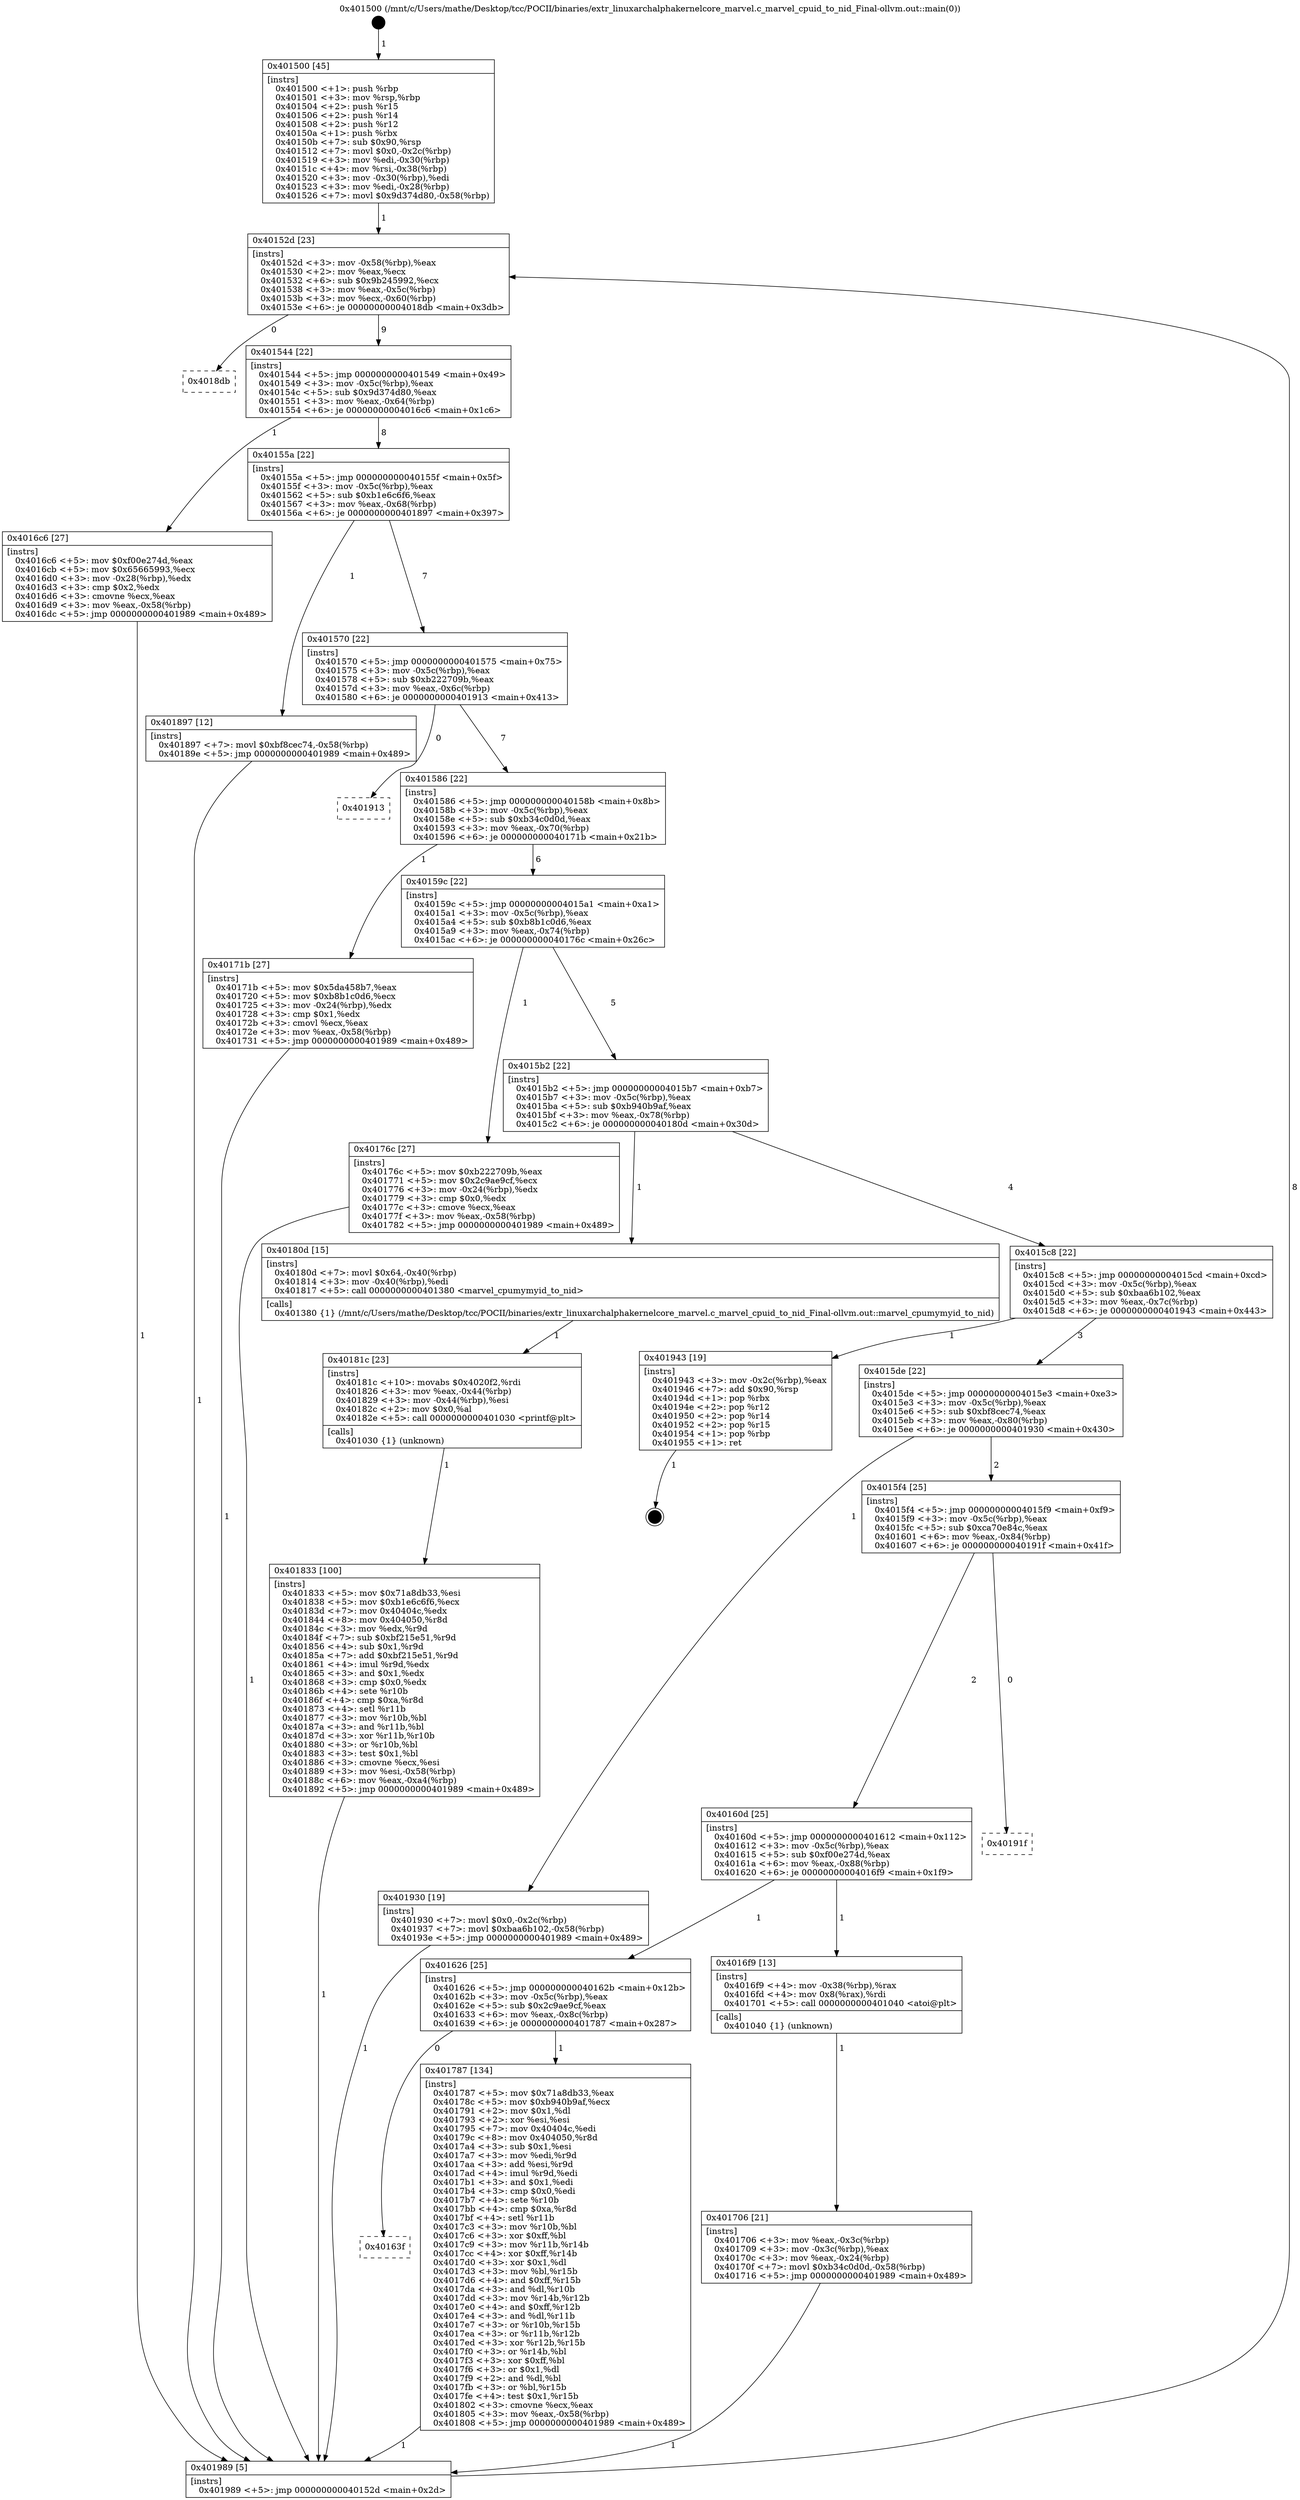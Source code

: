 digraph "0x401500" {
  label = "0x401500 (/mnt/c/Users/mathe/Desktop/tcc/POCII/binaries/extr_linuxarchalphakernelcore_marvel.c_marvel_cpuid_to_nid_Final-ollvm.out::main(0))"
  labelloc = "t"
  node[shape=record]

  Entry [label="",width=0.3,height=0.3,shape=circle,fillcolor=black,style=filled]
  "0x40152d" [label="{
     0x40152d [23]\l
     | [instrs]\l
     &nbsp;&nbsp;0x40152d \<+3\>: mov -0x58(%rbp),%eax\l
     &nbsp;&nbsp;0x401530 \<+2\>: mov %eax,%ecx\l
     &nbsp;&nbsp;0x401532 \<+6\>: sub $0x9b245992,%ecx\l
     &nbsp;&nbsp;0x401538 \<+3\>: mov %eax,-0x5c(%rbp)\l
     &nbsp;&nbsp;0x40153b \<+3\>: mov %ecx,-0x60(%rbp)\l
     &nbsp;&nbsp;0x40153e \<+6\>: je 00000000004018db \<main+0x3db\>\l
  }"]
  "0x4018db" [label="{
     0x4018db\l
  }", style=dashed]
  "0x401544" [label="{
     0x401544 [22]\l
     | [instrs]\l
     &nbsp;&nbsp;0x401544 \<+5\>: jmp 0000000000401549 \<main+0x49\>\l
     &nbsp;&nbsp;0x401549 \<+3\>: mov -0x5c(%rbp),%eax\l
     &nbsp;&nbsp;0x40154c \<+5\>: sub $0x9d374d80,%eax\l
     &nbsp;&nbsp;0x401551 \<+3\>: mov %eax,-0x64(%rbp)\l
     &nbsp;&nbsp;0x401554 \<+6\>: je 00000000004016c6 \<main+0x1c6\>\l
  }"]
  Exit [label="",width=0.3,height=0.3,shape=circle,fillcolor=black,style=filled,peripheries=2]
  "0x4016c6" [label="{
     0x4016c6 [27]\l
     | [instrs]\l
     &nbsp;&nbsp;0x4016c6 \<+5\>: mov $0xf00e274d,%eax\l
     &nbsp;&nbsp;0x4016cb \<+5\>: mov $0x65665993,%ecx\l
     &nbsp;&nbsp;0x4016d0 \<+3\>: mov -0x28(%rbp),%edx\l
     &nbsp;&nbsp;0x4016d3 \<+3\>: cmp $0x2,%edx\l
     &nbsp;&nbsp;0x4016d6 \<+3\>: cmovne %ecx,%eax\l
     &nbsp;&nbsp;0x4016d9 \<+3\>: mov %eax,-0x58(%rbp)\l
     &nbsp;&nbsp;0x4016dc \<+5\>: jmp 0000000000401989 \<main+0x489\>\l
  }"]
  "0x40155a" [label="{
     0x40155a [22]\l
     | [instrs]\l
     &nbsp;&nbsp;0x40155a \<+5\>: jmp 000000000040155f \<main+0x5f\>\l
     &nbsp;&nbsp;0x40155f \<+3\>: mov -0x5c(%rbp),%eax\l
     &nbsp;&nbsp;0x401562 \<+5\>: sub $0xb1e6c6f6,%eax\l
     &nbsp;&nbsp;0x401567 \<+3\>: mov %eax,-0x68(%rbp)\l
     &nbsp;&nbsp;0x40156a \<+6\>: je 0000000000401897 \<main+0x397\>\l
  }"]
  "0x401989" [label="{
     0x401989 [5]\l
     | [instrs]\l
     &nbsp;&nbsp;0x401989 \<+5\>: jmp 000000000040152d \<main+0x2d\>\l
  }"]
  "0x401500" [label="{
     0x401500 [45]\l
     | [instrs]\l
     &nbsp;&nbsp;0x401500 \<+1\>: push %rbp\l
     &nbsp;&nbsp;0x401501 \<+3\>: mov %rsp,%rbp\l
     &nbsp;&nbsp;0x401504 \<+2\>: push %r15\l
     &nbsp;&nbsp;0x401506 \<+2\>: push %r14\l
     &nbsp;&nbsp;0x401508 \<+2\>: push %r12\l
     &nbsp;&nbsp;0x40150a \<+1\>: push %rbx\l
     &nbsp;&nbsp;0x40150b \<+7\>: sub $0x90,%rsp\l
     &nbsp;&nbsp;0x401512 \<+7\>: movl $0x0,-0x2c(%rbp)\l
     &nbsp;&nbsp;0x401519 \<+3\>: mov %edi,-0x30(%rbp)\l
     &nbsp;&nbsp;0x40151c \<+4\>: mov %rsi,-0x38(%rbp)\l
     &nbsp;&nbsp;0x401520 \<+3\>: mov -0x30(%rbp),%edi\l
     &nbsp;&nbsp;0x401523 \<+3\>: mov %edi,-0x28(%rbp)\l
     &nbsp;&nbsp;0x401526 \<+7\>: movl $0x9d374d80,-0x58(%rbp)\l
  }"]
  "0x401833" [label="{
     0x401833 [100]\l
     | [instrs]\l
     &nbsp;&nbsp;0x401833 \<+5\>: mov $0x71a8db33,%esi\l
     &nbsp;&nbsp;0x401838 \<+5\>: mov $0xb1e6c6f6,%ecx\l
     &nbsp;&nbsp;0x40183d \<+7\>: mov 0x40404c,%edx\l
     &nbsp;&nbsp;0x401844 \<+8\>: mov 0x404050,%r8d\l
     &nbsp;&nbsp;0x40184c \<+3\>: mov %edx,%r9d\l
     &nbsp;&nbsp;0x40184f \<+7\>: sub $0xbf215e51,%r9d\l
     &nbsp;&nbsp;0x401856 \<+4\>: sub $0x1,%r9d\l
     &nbsp;&nbsp;0x40185a \<+7\>: add $0xbf215e51,%r9d\l
     &nbsp;&nbsp;0x401861 \<+4\>: imul %r9d,%edx\l
     &nbsp;&nbsp;0x401865 \<+3\>: and $0x1,%edx\l
     &nbsp;&nbsp;0x401868 \<+3\>: cmp $0x0,%edx\l
     &nbsp;&nbsp;0x40186b \<+4\>: sete %r10b\l
     &nbsp;&nbsp;0x40186f \<+4\>: cmp $0xa,%r8d\l
     &nbsp;&nbsp;0x401873 \<+4\>: setl %r11b\l
     &nbsp;&nbsp;0x401877 \<+3\>: mov %r10b,%bl\l
     &nbsp;&nbsp;0x40187a \<+3\>: and %r11b,%bl\l
     &nbsp;&nbsp;0x40187d \<+3\>: xor %r11b,%r10b\l
     &nbsp;&nbsp;0x401880 \<+3\>: or %r10b,%bl\l
     &nbsp;&nbsp;0x401883 \<+3\>: test $0x1,%bl\l
     &nbsp;&nbsp;0x401886 \<+3\>: cmovne %ecx,%esi\l
     &nbsp;&nbsp;0x401889 \<+3\>: mov %esi,-0x58(%rbp)\l
     &nbsp;&nbsp;0x40188c \<+6\>: mov %eax,-0xa4(%rbp)\l
     &nbsp;&nbsp;0x401892 \<+5\>: jmp 0000000000401989 \<main+0x489\>\l
  }"]
  "0x401897" [label="{
     0x401897 [12]\l
     | [instrs]\l
     &nbsp;&nbsp;0x401897 \<+7\>: movl $0xbf8cec74,-0x58(%rbp)\l
     &nbsp;&nbsp;0x40189e \<+5\>: jmp 0000000000401989 \<main+0x489\>\l
  }"]
  "0x401570" [label="{
     0x401570 [22]\l
     | [instrs]\l
     &nbsp;&nbsp;0x401570 \<+5\>: jmp 0000000000401575 \<main+0x75\>\l
     &nbsp;&nbsp;0x401575 \<+3\>: mov -0x5c(%rbp),%eax\l
     &nbsp;&nbsp;0x401578 \<+5\>: sub $0xb222709b,%eax\l
     &nbsp;&nbsp;0x40157d \<+3\>: mov %eax,-0x6c(%rbp)\l
     &nbsp;&nbsp;0x401580 \<+6\>: je 0000000000401913 \<main+0x413\>\l
  }"]
  "0x40181c" [label="{
     0x40181c [23]\l
     | [instrs]\l
     &nbsp;&nbsp;0x40181c \<+10\>: movabs $0x4020f2,%rdi\l
     &nbsp;&nbsp;0x401826 \<+3\>: mov %eax,-0x44(%rbp)\l
     &nbsp;&nbsp;0x401829 \<+3\>: mov -0x44(%rbp),%esi\l
     &nbsp;&nbsp;0x40182c \<+2\>: mov $0x0,%al\l
     &nbsp;&nbsp;0x40182e \<+5\>: call 0000000000401030 \<printf@plt\>\l
     | [calls]\l
     &nbsp;&nbsp;0x401030 \{1\} (unknown)\l
  }"]
  "0x401913" [label="{
     0x401913\l
  }", style=dashed]
  "0x401586" [label="{
     0x401586 [22]\l
     | [instrs]\l
     &nbsp;&nbsp;0x401586 \<+5\>: jmp 000000000040158b \<main+0x8b\>\l
     &nbsp;&nbsp;0x40158b \<+3\>: mov -0x5c(%rbp),%eax\l
     &nbsp;&nbsp;0x40158e \<+5\>: sub $0xb34c0d0d,%eax\l
     &nbsp;&nbsp;0x401593 \<+3\>: mov %eax,-0x70(%rbp)\l
     &nbsp;&nbsp;0x401596 \<+6\>: je 000000000040171b \<main+0x21b\>\l
  }"]
  "0x40163f" [label="{
     0x40163f\l
  }", style=dashed]
  "0x40171b" [label="{
     0x40171b [27]\l
     | [instrs]\l
     &nbsp;&nbsp;0x40171b \<+5\>: mov $0x5da458b7,%eax\l
     &nbsp;&nbsp;0x401720 \<+5\>: mov $0xb8b1c0d6,%ecx\l
     &nbsp;&nbsp;0x401725 \<+3\>: mov -0x24(%rbp),%edx\l
     &nbsp;&nbsp;0x401728 \<+3\>: cmp $0x1,%edx\l
     &nbsp;&nbsp;0x40172b \<+3\>: cmovl %ecx,%eax\l
     &nbsp;&nbsp;0x40172e \<+3\>: mov %eax,-0x58(%rbp)\l
     &nbsp;&nbsp;0x401731 \<+5\>: jmp 0000000000401989 \<main+0x489\>\l
  }"]
  "0x40159c" [label="{
     0x40159c [22]\l
     | [instrs]\l
     &nbsp;&nbsp;0x40159c \<+5\>: jmp 00000000004015a1 \<main+0xa1\>\l
     &nbsp;&nbsp;0x4015a1 \<+3\>: mov -0x5c(%rbp),%eax\l
     &nbsp;&nbsp;0x4015a4 \<+5\>: sub $0xb8b1c0d6,%eax\l
     &nbsp;&nbsp;0x4015a9 \<+3\>: mov %eax,-0x74(%rbp)\l
     &nbsp;&nbsp;0x4015ac \<+6\>: je 000000000040176c \<main+0x26c\>\l
  }"]
  "0x401787" [label="{
     0x401787 [134]\l
     | [instrs]\l
     &nbsp;&nbsp;0x401787 \<+5\>: mov $0x71a8db33,%eax\l
     &nbsp;&nbsp;0x40178c \<+5\>: mov $0xb940b9af,%ecx\l
     &nbsp;&nbsp;0x401791 \<+2\>: mov $0x1,%dl\l
     &nbsp;&nbsp;0x401793 \<+2\>: xor %esi,%esi\l
     &nbsp;&nbsp;0x401795 \<+7\>: mov 0x40404c,%edi\l
     &nbsp;&nbsp;0x40179c \<+8\>: mov 0x404050,%r8d\l
     &nbsp;&nbsp;0x4017a4 \<+3\>: sub $0x1,%esi\l
     &nbsp;&nbsp;0x4017a7 \<+3\>: mov %edi,%r9d\l
     &nbsp;&nbsp;0x4017aa \<+3\>: add %esi,%r9d\l
     &nbsp;&nbsp;0x4017ad \<+4\>: imul %r9d,%edi\l
     &nbsp;&nbsp;0x4017b1 \<+3\>: and $0x1,%edi\l
     &nbsp;&nbsp;0x4017b4 \<+3\>: cmp $0x0,%edi\l
     &nbsp;&nbsp;0x4017b7 \<+4\>: sete %r10b\l
     &nbsp;&nbsp;0x4017bb \<+4\>: cmp $0xa,%r8d\l
     &nbsp;&nbsp;0x4017bf \<+4\>: setl %r11b\l
     &nbsp;&nbsp;0x4017c3 \<+3\>: mov %r10b,%bl\l
     &nbsp;&nbsp;0x4017c6 \<+3\>: xor $0xff,%bl\l
     &nbsp;&nbsp;0x4017c9 \<+3\>: mov %r11b,%r14b\l
     &nbsp;&nbsp;0x4017cc \<+4\>: xor $0xff,%r14b\l
     &nbsp;&nbsp;0x4017d0 \<+3\>: xor $0x1,%dl\l
     &nbsp;&nbsp;0x4017d3 \<+3\>: mov %bl,%r15b\l
     &nbsp;&nbsp;0x4017d6 \<+4\>: and $0xff,%r15b\l
     &nbsp;&nbsp;0x4017da \<+3\>: and %dl,%r10b\l
     &nbsp;&nbsp;0x4017dd \<+3\>: mov %r14b,%r12b\l
     &nbsp;&nbsp;0x4017e0 \<+4\>: and $0xff,%r12b\l
     &nbsp;&nbsp;0x4017e4 \<+3\>: and %dl,%r11b\l
     &nbsp;&nbsp;0x4017e7 \<+3\>: or %r10b,%r15b\l
     &nbsp;&nbsp;0x4017ea \<+3\>: or %r11b,%r12b\l
     &nbsp;&nbsp;0x4017ed \<+3\>: xor %r12b,%r15b\l
     &nbsp;&nbsp;0x4017f0 \<+3\>: or %r14b,%bl\l
     &nbsp;&nbsp;0x4017f3 \<+3\>: xor $0xff,%bl\l
     &nbsp;&nbsp;0x4017f6 \<+3\>: or $0x1,%dl\l
     &nbsp;&nbsp;0x4017f9 \<+2\>: and %dl,%bl\l
     &nbsp;&nbsp;0x4017fb \<+3\>: or %bl,%r15b\l
     &nbsp;&nbsp;0x4017fe \<+4\>: test $0x1,%r15b\l
     &nbsp;&nbsp;0x401802 \<+3\>: cmovne %ecx,%eax\l
     &nbsp;&nbsp;0x401805 \<+3\>: mov %eax,-0x58(%rbp)\l
     &nbsp;&nbsp;0x401808 \<+5\>: jmp 0000000000401989 \<main+0x489\>\l
  }"]
  "0x40176c" [label="{
     0x40176c [27]\l
     | [instrs]\l
     &nbsp;&nbsp;0x40176c \<+5\>: mov $0xb222709b,%eax\l
     &nbsp;&nbsp;0x401771 \<+5\>: mov $0x2c9ae9cf,%ecx\l
     &nbsp;&nbsp;0x401776 \<+3\>: mov -0x24(%rbp),%edx\l
     &nbsp;&nbsp;0x401779 \<+3\>: cmp $0x0,%edx\l
     &nbsp;&nbsp;0x40177c \<+3\>: cmove %ecx,%eax\l
     &nbsp;&nbsp;0x40177f \<+3\>: mov %eax,-0x58(%rbp)\l
     &nbsp;&nbsp;0x401782 \<+5\>: jmp 0000000000401989 \<main+0x489\>\l
  }"]
  "0x4015b2" [label="{
     0x4015b2 [22]\l
     | [instrs]\l
     &nbsp;&nbsp;0x4015b2 \<+5\>: jmp 00000000004015b7 \<main+0xb7\>\l
     &nbsp;&nbsp;0x4015b7 \<+3\>: mov -0x5c(%rbp),%eax\l
     &nbsp;&nbsp;0x4015ba \<+5\>: sub $0xb940b9af,%eax\l
     &nbsp;&nbsp;0x4015bf \<+3\>: mov %eax,-0x78(%rbp)\l
     &nbsp;&nbsp;0x4015c2 \<+6\>: je 000000000040180d \<main+0x30d\>\l
  }"]
  "0x401706" [label="{
     0x401706 [21]\l
     | [instrs]\l
     &nbsp;&nbsp;0x401706 \<+3\>: mov %eax,-0x3c(%rbp)\l
     &nbsp;&nbsp;0x401709 \<+3\>: mov -0x3c(%rbp),%eax\l
     &nbsp;&nbsp;0x40170c \<+3\>: mov %eax,-0x24(%rbp)\l
     &nbsp;&nbsp;0x40170f \<+7\>: movl $0xb34c0d0d,-0x58(%rbp)\l
     &nbsp;&nbsp;0x401716 \<+5\>: jmp 0000000000401989 \<main+0x489\>\l
  }"]
  "0x40180d" [label="{
     0x40180d [15]\l
     | [instrs]\l
     &nbsp;&nbsp;0x40180d \<+7\>: movl $0x64,-0x40(%rbp)\l
     &nbsp;&nbsp;0x401814 \<+3\>: mov -0x40(%rbp),%edi\l
     &nbsp;&nbsp;0x401817 \<+5\>: call 0000000000401380 \<marvel_cpumymyid_to_nid\>\l
     | [calls]\l
     &nbsp;&nbsp;0x401380 \{1\} (/mnt/c/Users/mathe/Desktop/tcc/POCII/binaries/extr_linuxarchalphakernelcore_marvel.c_marvel_cpuid_to_nid_Final-ollvm.out::marvel_cpumymyid_to_nid)\l
  }"]
  "0x4015c8" [label="{
     0x4015c8 [22]\l
     | [instrs]\l
     &nbsp;&nbsp;0x4015c8 \<+5\>: jmp 00000000004015cd \<main+0xcd\>\l
     &nbsp;&nbsp;0x4015cd \<+3\>: mov -0x5c(%rbp),%eax\l
     &nbsp;&nbsp;0x4015d0 \<+5\>: sub $0xbaa6b102,%eax\l
     &nbsp;&nbsp;0x4015d5 \<+3\>: mov %eax,-0x7c(%rbp)\l
     &nbsp;&nbsp;0x4015d8 \<+6\>: je 0000000000401943 \<main+0x443\>\l
  }"]
  "0x401626" [label="{
     0x401626 [25]\l
     | [instrs]\l
     &nbsp;&nbsp;0x401626 \<+5\>: jmp 000000000040162b \<main+0x12b\>\l
     &nbsp;&nbsp;0x40162b \<+3\>: mov -0x5c(%rbp),%eax\l
     &nbsp;&nbsp;0x40162e \<+5\>: sub $0x2c9ae9cf,%eax\l
     &nbsp;&nbsp;0x401633 \<+6\>: mov %eax,-0x8c(%rbp)\l
     &nbsp;&nbsp;0x401639 \<+6\>: je 0000000000401787 \<main+0x287\>\l
  }"]
  "0x401943" [label="{
     0x401943 [19]\l
     | [instrs]\l
     &nbsp;&nbsp;0x401943 \<+3\>: mov -0x2c(%rbp),%eax\l
     &nbsp;&nbsp;0x401946 \<+7\>: add $0x90,%rsp\l
     &nbsp;&nbsp;0x40194d \<+1\>: pop %rbx\l
     &nbsp;&nbsp;0x40194e \<+2\>: pop %r12\l
     &nbsp;&nbsp;0x401950 \<+2\>: pop %r14\l
     &nbsp;&nbsp;0x401952 \<+2\>: pop %r15\l
     &nbsp;&nbsp;0x401954 \<+1\>: pop %rbp\l
     &nbsp;&nbsp;0x401955 \<+1\>: ret\l
  }"]
  "0x4015de" [label="{
     0x4015de [22]\l
     | [instrs]\l
     &nbsp;&nbsp;0x4015de \<+5\>: jmp 00000000004015e3 \<main+0xe3\>\l
     &nbsp;&nbsp;0x4015e3 \<+3\>: mov -0x5c(%rbp),%eax\l
     &nbsp;&nbsp;0x4015e6 \<+5\>: sub $0xbf8cec74,%eax\l
     &nbsp;&nbsp;0x4015eb \<+3\>: mov %eax,-0x80(%rbp)\l
     &nbsp;&nbsp;0x4015ee \<+6\>: je 0000000000401930 \<main+0x430\>\l
  }"]
  "0x4016f9" [label="{
     0x4016f9 [13]\l
     | [instrs]\l
     &nbsp;&nbsp;0x4016f9 \<+4\>: mov -0x38(%rbp),%rax\l
     &nbsp;&nbsp;0x4016fd \<+4\>: mov 0x8(%rax),%rdi\l
     &nbsp;&nbsp;0x401701 \<+5\>: call 0000000000401040 \<atoi@plt\>\l
     | [calls]\l
     &nbsp;&nbsp;0x401040 \{1\} (unknown)\l
  }"]
  "0x401930" [label="{
     0x401930 [19]\l
     | [instrs]\l
     &nbsp;&nbsp;0x401930 \<+7\>: movl $0x0,-0x2c(%rbp)\l
     &nbsp;&nbsp;0x401937 \<+7\>: movl $0xbaa6b102,-0x58(%rbp)\l
     &nbsp;&nbsp;0x40193e \<+5\>: jmp 0000000000401989 \<main+0x489\>\l
  }"]
  "0x4015f4" [label="{
     0x4015f4 [25]\l
     | [instrs]\l
     &nbsp;&nbsp;0x4015f4 \<+5\>: jmp 00000000004015f9 \<main+0xf9\>\l
     &nbsp;&nbsp;0x4015f9 \<+3\>: mov -0x5c(%rbp),%eax\l
     &nbsp;&nbsp;0x4015fc \<+5\>: sub $0xca70e84c,%eax\l
     &nbsp;&nbsp;0x401601 \<+6\>: mov %eax,-0x84(%rbp)\l
     &nbsp;&nbsp;0x401607 \<+6\>: je 000000000040191f \<main+0x41f\>\l
  }"]
  "0x40160d" [label="{
     0x40160d [25]\l
     | [instrs]\l
     &nbsp;&nbsp;0x40160d \<+5\>: jmp 0000000000401612 \<main+0x112\>\l
     &nbsp;&nbsp;0x401612 \<+3\>: mov -0x5c(%rbp),%eax\l
     &nbsp;&nbsp;0x401615 \<+5\>: sub $0xf00e274d,%eax\l
     &nbsp;&nbsp;0x40161a \<+6\>: mov %eax,-0x88(%rbp)\l
     &nbsp;&nbsp;0x401620 \<+6\>: je 00000000004016f9 \<main+0x1f9\>\l
  }"]
  "0x40191f" [label="{
     0x40191f\l
  }", style=dashed]
  Entry -> "0x401500" [label=" 1"]
  "0x40152d" -> "0x4018db" [label=" 0"]
  "0x40152d" -> "0x401544" [label=" 9"]
  "0x401943" -> Exit [label=" 1"]
  "0x401544" -> "0x4016c6" [label=" 1"]
  "0x401544" -> "0x40155a" [label=" 8"]
  "0x4016c6" -> "0x401989" [label=" 1"]
  "0x401500" -> "0x40152d" [label=" 1"]
  "0x401989" -> "0x40152d" [label=" 8"]
  "0x401930" -> "0x401989" [label=" 1"]
  "0x40155a" -> "0x401897" [label=" 1"]
  "0x40155a" -> "0x401570" [label=" 7"]
  "0x401897" -> "0x401989" [label=" 1"]
  "0x401570" -> "0x401913" [label=" 0"]
  "0x401570" -> "0x401586" [label=" 7"]
  "0x401833" -> "0x401989" [label=" 1"]
  "0x401586" -> "0x40171b" [label=" 1"]
  "0x401586" -> "0x40159c" [label=" 6"]
  "0x40181c" -> "0x401833" [label=" 1"]
  "0x40159c" -> "0x40176c" [label=" 1"]
  "0x40159c" -> "0x4015b2" [label=" 5"]
  "0x40180d" -> "0x40181c" [label=" 1"]
  "0x4015b2" -> "0x40180d" [label=" 1"]
  "0x4015b2" -> "0x4015c8" [label=" 4"]
  "0x401626" -> "0x40163f" [label=" 0"]
  "0x4015c8" -> "0x401943" [label=" 1"]
  "0x4015c8" -> "0x4015de" [label=" 3"]
  "0x401626" -> "0x401787" [label=" 1"]
  "0x4015de" -> "0x401930" [label=" 1"]
  "0x4015de" -> "0x4015f4" [label=" 2"]
  "0x401787" -> "0x401989" [label=" 1"]
  "0x4015f4" -> "0x40191f" [label=" 0"]
  "0x4015f4" -> "0x40160d" [label=" 2"]
  "0x40176c" -> "0x401989" [label=" 1"]
  "0x40160d" -> "0x4016f9" [label=" 1"]
  "0x40160d" -> "0x401626" [label=" 1"]
  "0x4016f9" -> "0x401706" [label=" 1"]
  "0x401706" -> "0x401989" [label=" 1"]
  "0x40171b" -> "0x401989" [label=" 1"]
}
